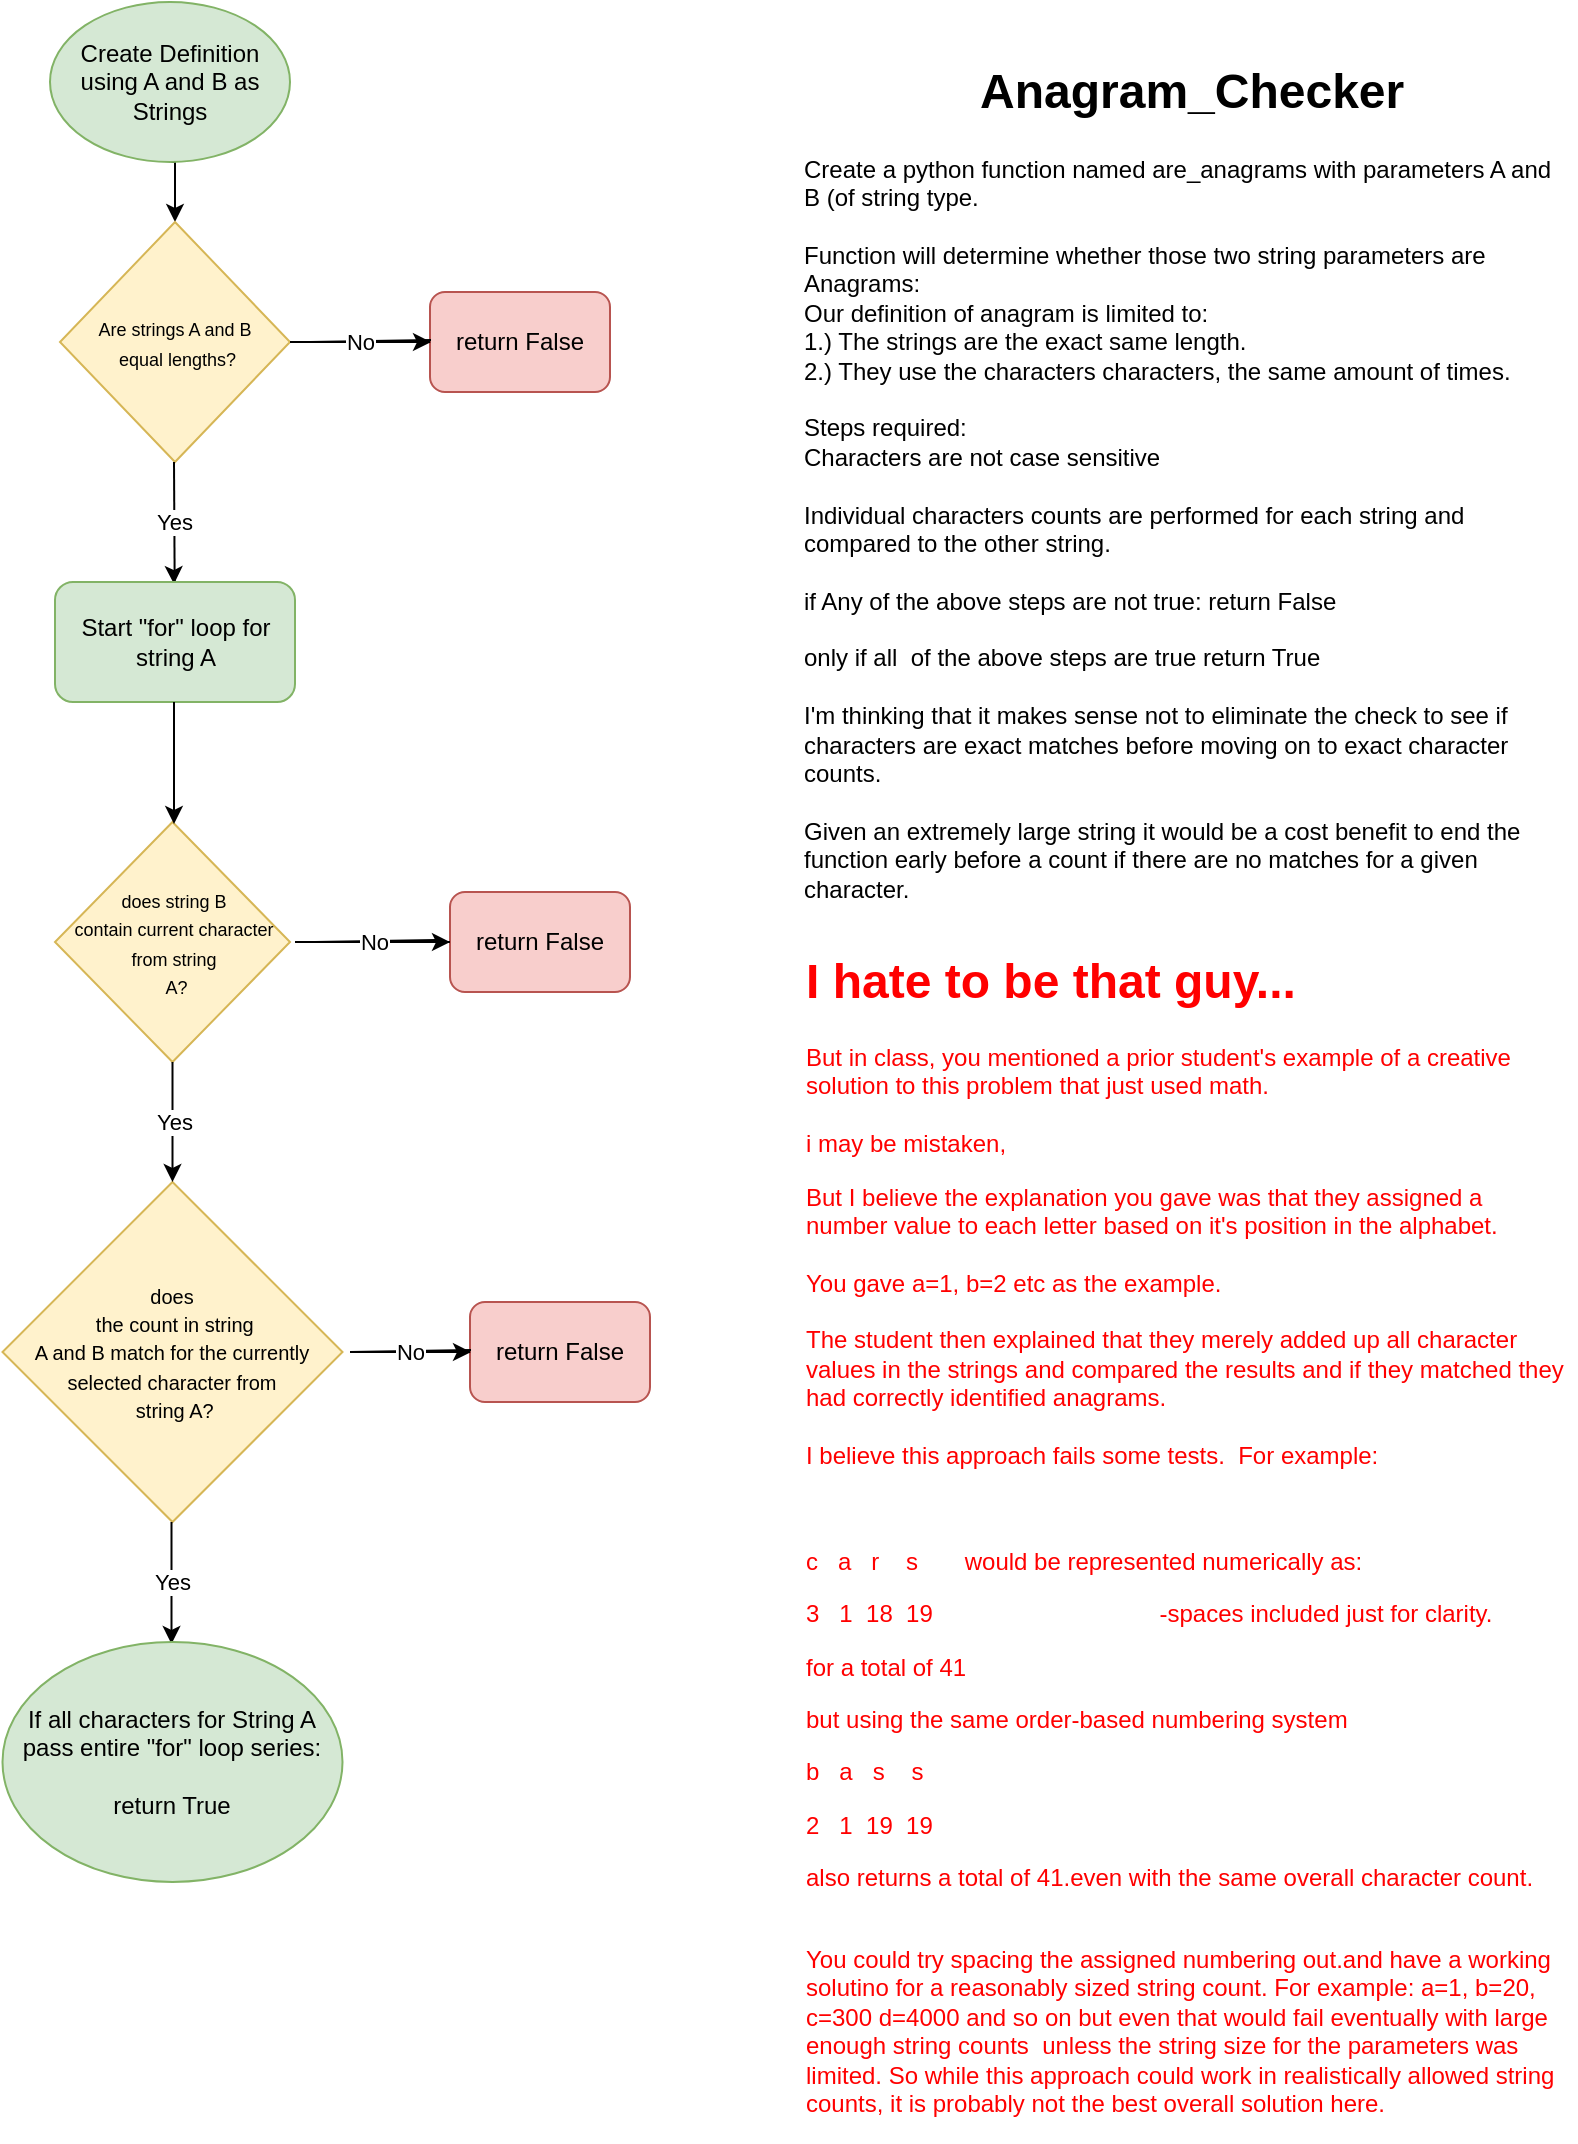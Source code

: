 <mxfile version="21.0.2" type="github">
  <diagram name="Page-1" id="iRhx-aNdycyiNb6yXR51">
    <mxGraphModel dx="1886" dy="1911" grid="1" gridSize="10" guides="1" tooltips="1" connect="1" arrows="1" fold="1" page="1" pageScale="1" pageWidth="850" pageHeight="1100" math="0" shadow="0">
      <root>
        <mxCell id="0" />
        <mxCell id="1" parent="0" />
        <mxCell id="eHUS5e4l3o7nMP49U_oe-2" style="edgeStyle=orthogonalEdgeStyle;rounded=0;orthogonalLoop=1;jettySize=auto;html=1;exitX=0.5;exitY=1;exitDx=0;exitDy=0;entryX=0.5;entryY=0;entryDx=0;entryDy=0;" edge="1" parent="1" source="_8RcxRiG8b48MhW-PYv1-1" target="_8RcxRiG8b48MhW-PYv1-6">
          <mxGeometry relative="1" as="geometry" />
        </mxCell>
        <mxCell id="_8RcxRiG8b48MhW-PYv1-1" value="Create Definition using A and B as Strings" style="ellipse;whiteSpace=wrap;html=1;fillColor=#d5e8d4;strokeColor=#82b366;" parent="1" vertex="1">
          <mxGeometry x="60" y="-1100" width="120" height="80" as="geometry" />
        </mxCell>
        <mxCell id="_8RcxRiG8b48MhW-PYv1-2" value="Create a python function named are_anagrams with parameters A and B (of string type.&lt;br&gt;&lt;br&gt;Function will determine whether those two string parameters are Anagrams:&lt;br&gt;Our definition of anagram is limited to:&lt;br&gt;1.) The strings are the exact same length.&lt;br&gt;2.) They use the characters characters, the same amount of times.&lt;br&gt;&lt;br&gt;Steps required:&lt;br&gt;Characters are not case sensitive&lt;br&gt;&lt;br&gt;Individual characters counts are performed for each string and compared to the other string.&lt;br&gt;&lt;br&gt;if Any of the above steps are not true: return False&lt;br&gt;&lt;br&gt;only if all&amp;nbsp; of the above steps are true return True&lt;br&gt;&lt;br&gt;I&#39;m thinking that it makes sense not to eliminate the check to see if characters are exact matches before moving on to exact character counts.&lt;br&gt;&lt;br&gt;Given an extremely large string it would be a cost benefit to end the function early before a count if there are no matches for a given character.&lt;br&gt;&lt;br&gt;&lt;br&gt;&amp;nbsp;&amp;nbsp;" style="text;html=1;strokeColor=none;fillColor=none;align=left;verticalAlign=middle;whiteSpace=wrap;rounded=0;" parent="1" vertex="1">
          <mxGeometry x="435" y="-830" width="385" height="30" as="geometry" />
        </mxCell>
        <mxCell id="_8RcxRiG8b48MhW-PYv1-4" value="&lt;h1&gt;Anagram_Checker&lt;/h1&gt;" style="text;html=1;strokeColor=none;fillColor=none;spacing=5;spacingTop=-20;whiteSpace=wrap;overflow=hidden;rounded=0;" parent="1" vertex="1">
          <mxGeometry x="520" y="-1075" width="240" height="120" as="geometry" />
        </mxCell>
        <mxCell id="_8RcxRiG8b48MhW-PYv1-5" value="return False" style="rounded=1;whiteSpace=wrap;html=1;fillColor=#f8cecc;strokeColor=#b85450;" parent="1" vertex="1">
          <mxGeometry x="250" y="-955" width="90" height="50" as="geometry" />
        </mxCell>
        <mxCell id="_8RcxRiG8b48MhW-PYv1-6" value="&lt;font style=&quot;font-size: 9px;&quot;&gt;Are strings A and B&lt;br&gt;&amp;nbsp;equal lengths?&lt;/font&gt;" style="rhombus;whiteSpace=wrap;html=1;fillColor=#fff2cc;strokeColor=#d6b656;" parent="1" vertex="1">
          <mxGeometry x="65" y="-990" width="115" height="120" as="geometry" />
        </mxCell>
        <mxCell id="_8RcxRiG8b48MhW-PYv1-11" value="&lt;font style=&quot;font-size: 9px;&quot;&gt;does string B &lt;br&gt;contain current character from string&lt;br&gt;&amp;nbsp;A?&lt;/font&gt;" style="rhombus;whiteSpace=wrap;html=1;fillColor=#fff2cc;strokeColor=#d6b656;" parent="1" vertex="1">
          <mxGeometry x="62.5" y="-690" width="117.5" height="120" as="geometry" />
        </mxCell>
        <mxCell id="_8RcxRiG8b48MhW-PYv1-12" value="&lt;font size=&quot;1&quot;&gt;does&lt;br&gt;&amp;nbsp;the count in string &lt;br&gt;A and B match for the currently selected character from&lt;br&gt;&amp;nbsp;string A?&lt;/font&gt;" style="rhombus;whiteSpace=wrap;html=1;fillColor=#fff2cc;strokeColor=#d6b656;" parent="1" vertex="1">
          <mxGeometry x="36.25" y="-510" width="170" height="170" as="geometry" />
        </mxCell>
        <mxCell id="_8RcxRiG8b48MhW-PYv1-13" value="return False" style="rounded=1;whiteSpace=wrap;html=1;fillColor=#f8cecc;strokeColor=#b85450;" parent="1" vertex="1">
          <mxGeometry x="260" y="-655" width="90" height="50" as="geometry" />
        </mxCell>
        <mxCell id="_8RcxRiG8b48MhW-PYv1-14" value="return False" style="rounded=1;whiteSpace=wrap;html=1;fillColor=#f8cecc;strokeColor=#b85450;" parent="1" vertex="1">
          <mxGeometry x="270" y="-450" width="90" height="50" as="geometry" />
        </mxCell>
        <mxCell id="_8RcxRiG8b48MhW-PYv1-16" value="" style="endArrow=classic;html=1;rounded=0;startArrow=none;" parent="1" source="_8RcxRiG8b48MhW-PYv1-10" edge="1">
          <mxGeometry relative="1" as="geometry">
            <mxPoint x="122" y="-870" as="sourcePoint" />
            <mxPoint x="122" y="-809" as="targetPoint" />
          </mxGeometry>
        </mxCell>
        <mxCell id="_8RcxRiG8b48MhW-PYv1-18" value="" style="endArrow=none;html=1;rounded=0;" parent="1" target="_8RcxRiG8b48MhW-PYv1-10" edge="1">
          <mxGeometry relative="1" as="geometry">
            <mxPoint x="122" y="-870" as="sourcePoint" />
            <mxPoint x="122" y="-809" as="targetPoint" />
          </mxGeometry>
        </mxCell>
        <mxCell id="_8RcxRiG8b48MhW-PYv1-19" value="Yes" style="edgeLabel;resizable=0;html=1;align=center;verticalAlign=middle;" parent="_8RcxRiG8b48MhW-PYv1-18" connectable="0" vertex="1">
          <mxGeometry relative="1" as="geometry" />
        </mxCell>
        <mxCell id="_8RcxRiG8b48MhW-PYv1-10" value="Start &quot;for&quot; loop for string A" style="rounded=1;whiteSpace=wrap;html=1;fillColor=#d5e8d4;strokeColor=#82b366;" parent="1" vertex="1">
          <mxGeometry x="62.5" y="-810" width="120" height="60" as="geometry" />
        </mxCell>
        <mxCell id="_8RcxRiG8b48MhW-PYv1-20" value="" style="endArrow=classic;html=1;rounded=0;startArrow=none;" parent="1" edge="1">
          <mxGeometry relative="1" as="geometry">
            <mxPoint x="122" y="-690" as="sourcePoint" />
            <mxPoint x="122" y="-689" as="targetPoint" />
          </mxGeometry>
        </mxCell>
        <mxCell id="_8RcxRiG8b48MhW-PYv1-21" value="" style="endArrow=none;html=1;rounded=0;" parent="1" edge="1">
          <mxGeometry relative="1" as="geometry">
            <mxPoint x="122" y="-750" as="sourcePoint" />
            <mxPoint x="122" y="-690" as="targetPoint" />
          </mxGeometry>
        </mxCell>
        <mxCell id="_8RcxRiG8b48MhW-PYv1-26" value="" style="endArrow=classic;html=1;rounded=0;startArrow=none;" parent="1" edge="1">
          <mxGeometry relative="1" as="geometry">
            <mxPoint x="120.75" y="-280" as="sourcePoint" />
            <mxPoint x="120.75" y="-279" as="targetPoint" />
          </mxGeometry>
        </mxCell>
        <mxCell id="_8RcxRiG8b48MhW-PYv1-27" value="" style="endArrow=none;html=1;rounded=0;" parent="1" edge="1">
          <mxGeometry relative="1" as="geometry">
            <mxPoint x="120.75" y="-340" as="sourcePoint" />
            <mxPoint x="120.75" y="-280" as="targetPoint" />
          </mxGeometry>
        </mxCell>
        <mxCell id="_8RcxRiG8b48MhW-PYv1-28" value="Yes" style="edgeLabel;resizable=0;html=1;align=center;verticalAlign=middle;" parent="_8RcxRiG8b48MhW-PYv1-27" connectable="0" vertex="1">
          <mxGeometry relative="1" as="geometry" />
        </mxCell>
        <mxCell id="_8RcxRiG8b48MhW-PYv1-29" value="" style="endArrow=classic;html=1;rounded=0;startArrow=none;" parent="1" edge="1">
          <mxGeometry relative="1" as="geometry">
            <mxPoint x="250.5" y="-931" as="sourcePoint" />
            <mxPoint x="250.5" y="-930" as="targetPoint" />
            <Array as="points">
              <mxPoint x="190" y="-930" />
            </Array>
          </mxGeometry>
        </mxCell>
        <mxCell id="_8RcxRiG8b48MhW-PYv1-30" value="No" style="endArrow=none;html=1;rounded=0;" parent="1" edge="1">
          <mxGeometry relative="1" as="geometry">
            <mxPoint x="180" y="-930" as="sourcePoint" />
            <mxPoint x="250" y="-930" as="targetPoint" />
          </mxGeometry>
        </mxCell>
        <mxCell id="_8RcxRiG8b48MhW-PYv1-31" value="No" style="edgeLabel;resizable=0;html=1;align=center;verticalAlign=middle;" parent="_8RcxRiG8b48MhW-PYv1-30" connectable="0" vertex="1">
          <mxGeometry relative="1" as="geometry" />
        </mxCell>
        <mxCell id="_8RcxRiG8b48MhW-PYv1-33" value="" style="endArrow=classic;html=1;rounded=0;startArrow=none;" parent="1" edge="1">
          <mxGeometry relative="1" as="geometry">
            <mxPoint x="270.5" y="-426" as="sourcePoint" />
            <mxPoint x="270.5" y="-425" as="targetPoint" />
            <Array as="points">
              <mxPoint x="210" y="-425" />
            </Array>
          </mxGeometry>
        </mxCell>
        <mxCell id="_8RcxRiG8b48MhW-PYv1-34" value="No" style="endArrow=none;html=1;rounded=0;" parent="1" edge="1">
          <mxGeometry relative="1" as="geometry">
            <mxPoint x="210" y="-425" as="sourcePoint" />
            <mxPoint x="270" y="-425" as="targetPoint" />
          </mxGeometry>
        </mxCell>
        <mxCell id="_8RcxRiG8b48MhW-PYv1-35" value="No" style="edgeLabel;resizable=0;html=1;align=center;verticalAlign=middle;" parent="_8RcxRiG8b48MhW-PYv1-34" connectable="0" vertex="1">
          <mxGeometry relative="1" as="geometry" />
        </mxCell>
        <mxCell id="_8RcxRiG8b48MhW-PYv1-36" value="" style="endArrow=classic;html=1;rounded=0;startArrow=none;entryX=0;entryY=0.5;entryDx=0;entryDy=0;" parent="1" target="_8RcxRiG8b48MhW-PYv1-13" edge="1">
          <mxGeometry relative="1" as="geometry">
            <mxPoint x="253" y="-631" as="sourcePoint" />
            <mxPoint x="253" y="-630" as="targetPoint" />
            <Array as="points">
              <mxPoint x="192.5" y="-630" />
            </Array>
          </mxGeometry>
        </mxCell>
        <mxCell id="_8RcxRiG8b48MhW-PYv1-37" value="No" style="endArrow=none;html=1;rounded=0;" parent="1" edge="1">
          <mxGeometry relative="1" as="geometry">
            <mxPoint x="182.5" y="-630" as="sourcePoint" />
            <mxPoint x="260" y="-630" as="targetPoint" />
          </mxGeometry>
        </mxCell>
        <mxCell id="_8RcxRiG8b48MhW-PYv1-38" value="No" style="edgeLabel;resizable=0;html=1;align=center;verticalAlign=middle;" parent="_8RcxRiG8b48MhW-PYv1-37" connectable="0" vertex="1">
          <mxGeometry relative="1" as="geometry" />
        </mxCell>
        <mxCell id="_8RcxRiG8b48MhW-PYv1-39" value="If all characters for String A pass entire &quot;for&quot; loop series:&lt;br style=&quot;border-color: var(--border-color);&quot;&gt;&lt;br style=&quot;border-color: var(--border-color);&quot;&gt;return True" style="ellipse;whiteSpace=wrap;html=1;fillColor=#d5e8d4;strokeColor=#82b366;" parent="1" vertex="1">
          <mxGeometry x="36.25" y="-280" width="170" height="120" as="geometry" />
        </mxCell>
        <mxCell id="_8RcxRiG8b48MhW-PYv1-43" value="&lt;h1&gt;&lt;font color=&quot;#ff0000&quot;&gt;I hate to be that guy...&lt;/font&gt;&lt;/h1&gt;&lt;p&gt;&lt;font color=&quot;#ff0000&quot;&gt;But in class, you mentioned a prior student&#39;s example of a creative solution to this problem that just used math.&lt;br&gt;&lt;br&gt;i may be mistaken,&amp;nbsp;&lt;/font&gt;&lt;/p&gt;&lt;p&gt;&lt;font color=&quot;#ff0000&quot;&gt;But I believe the explanation you gave was that they assigned a number value to each letter based on it&#39;s position in the alphabet.&lt;br&gt;&lt;br&gt;You gave a=1, b=2 etc as the example.&lt;br&gt;&lt;br&gt;The student then explained that they merely added up all character values in the strings and compared the results and if they matched they had correctly identified anagrams.&lt;br&gt;&lt;br&gt;I believe this approach fails some tests.&amp;nbsp; For example:&lt;/font&gt;&lt;/p&gt;&lt;p&gt;&lt;font color=&quot;#ff0000&quot;&gt;&lt;br&gt;&lt;/font&gt;&lt;/p&gt;&lt;p&gt;&lt;font color=&quot;#ff0000&quot;&gt;c&amp;nbsp; &amp;nbsp;a&amp;nbsp; &amp;nbsp;r&amp;nbsp; &amp;nbsp; s&amp;nbsp; &amp;nbsp; &amp;nbsp; &amp;nbsp;would be represented numerically as:&lt;/font&gt;&lt;/p&gt;&lt;p&gt;&lt;font color=&quot;#ff0000&quot;&gt;3&amp;nbsp; &amp;nbsp;1&amp;nbsp; 18&amp;nbsp; 19&amp;nbsp; &amp;nbsp; &amp;nbsp; &amp;nbsp; &amp;nbsp; &amp;nbsp; &amp;nbsp; &amp;nbsp; &amp;nbsp; &amp;nbsp; &amp;nbsp; &amp;nbsp; &amp;nbsp; &amp;nbsp; &amp;nbsp; &amp;nbsp; &amp;nbsp; -spaces included just for clarity.&lt;/font&gt;&lt;/p&gt;&lt;p&gt;&lt;font color=&quot;#ff0000&quot;&gt;for a total of 41&lt;/font&gt;&lt;/p&gt;&lt;p&gt;&lt;font color=&quot;#ff0000&quot;&gt;but using the same order-based numbering system&lt;/font&gt;&lt;/p&gt;&lt;p&gt;&lt;font color=&quot;#ff0000&quot;&gt;b&amp;nbsp; &amp;nbsp;a&amp;nbsp; &amp;nbsp;s&amp;nbsp; &amp;nbsp; s&amp;nbsp;&lt;/font&gt;&lt;/p&gt;&lt;p&gt;&lt;font color=&quot;#ff0000&quot;&gt;2&amp;nbsp; &amp;nbsp;1&amp;nbsp; 19&amp;nbsp; 19&amp;nbsp;&lt;/font&gt;&lt;/p&gt;&lt;p&gt;&lt;span style=&quot;color: rgb(255, 0, 0); background-color: initial;&quot;&gt;also returns a total of 41.even with the same overall character count.&lt;/span&gt;&lt;/p&gt;&lt;p&gt;&lt;font color=&quot;#ff0000&quot;&gt;&lt;br&gt;You could try spacing the assigned numbering out.and have a working solutino for a reasonably sized string count. For example: a=1, b=20, c=300 d=4000 and so on but even that would fail eventually with large enough string counts&amp;nbsp; unless the string size for the parameters was limited. So while this approach could work in realistically allowed string counts, it is probably not the best overall solution here.&lt;/font&gt;&lt;br&gt;&lt;br&gt;&lt;br&gt;&lt;/p&gt;&lt;div&gt;&lt;br&gt;&lt;/div&gt;" style="text;html=1;strokeColor=none;fillColor=none;spacing=5;spacingTop=-20;whiteSpace=wrap;overflow=hidden;rounded=0;" parent="1" vertex="1">
          <mxGeometry x="432.5" y="-630" width="390" height="600" as="geometry" />
        </mxCell>
        <mxCell id="_8RcxRiG8b48MhW-PYv1-51" value="" style="endArrow=classic;html=1;rounded=0;exitX=0.5;exitY=1;exitDx=0;exitDy=0;entryX=0.5;entryY=0;entryDx=0;entryDy=0;" parent="1" source="_8RcxRiG8b48MhW-PYv1-11" target="_8RcxRiG8b48MhW-PYv1-12" edge="1">
          <mxGeometry relative="1" as="geometry">
            <mxPoint x="280" y="-510" as="sourcePoint" />
            <mxPoint x="380" y="-510" as="targetPoint" />
          </mxGeometry>
        </mxCell>
        <mxCell id="_8RcxRiG8b48MhW-PYv1-52" value="Yes" style="edgeLabel;resizable=0;html=1;align=center;verticalAlign=middle;" parent="_8RcxRiG8b48MhW-PYv1-51" connectable="0" vertex="1">
          <mxGeometry relative="1" as="geometry" />
        </mxCell>
      </root>
    </mxGraphModel>
  </diagram>
</mxfile>
